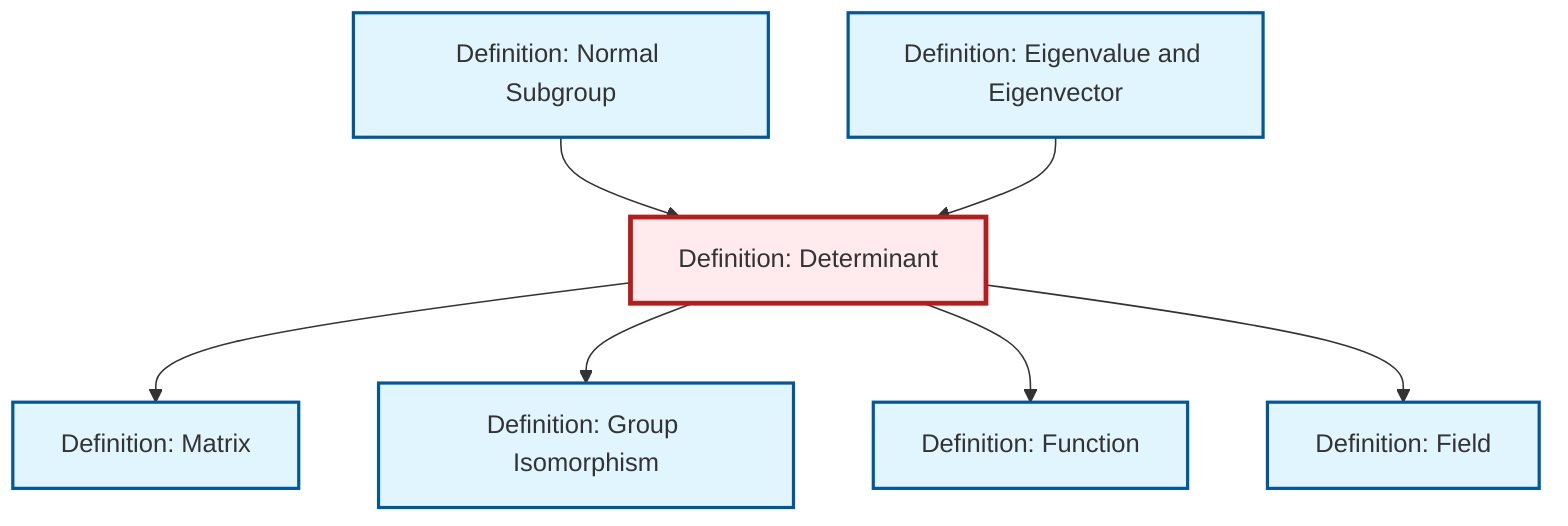 graph TD
    classDef definition fill:#e1f5fe,stroke:#01579b,stroke-width:2px
    classDef theorem fill:#f3e5f5,stroke:#4a148c,stroke-width:2px
    classDef axiom fill:#fff3e0,stroke:#e65100,stroke-width:2px
    classDef example fill:#e8f5e9,stroke:#1b5e20,stroke-width:2px
    classDef current fill:#ffebee,stroke:#b71c1c,stroke-width:3px
    def-normal-subgroup["Definition: Normal Subgroup"]:::definition
    def-determinant["Definition: Determinant"]:::definition
    def-eigenvalue-eigenvector["Definition: Eigenvalue and Eigenvector"]:::definition
    def-isomorphism["Definition: Group Isomorphism"]:::definition
    def-field["Definition: Field"]:::definition
    def-matrix["Definition: Matrix"]:::definition
    def-function["Definition: Function"]:::definition
    def-determinant --> def-matrix
    def-normal-subgroup --> def-determinant
    def-determinant --> def-isomorphism
    def-determinant --> def-function
    def-determinant --> def-field
    def-eigenvalue-eigenvector --> def-determinant
    class def-determinant current